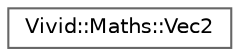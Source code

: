 digraph "Graphical Class Hierarchy"
{
 // LATEX_PDF_SIZE
  bgcolor="transparent";
  edge [fontname=Helvetica,fontsize=10,labelfontname=Helvetica,labelfontsize=10];
  node [fontname=Helvetica,fontsize=10,shape=box,height=0.2,width=0.4];
  rankdir="LR";
  Node0 [label="Vivid::Maths::Vec2",height=0.2,width=0.4,color="grey40", fillcolor="white", style="filled",URL="$struct_vivid_1_1_maths_1_1_vec2.html",tooltip=" "];
}
